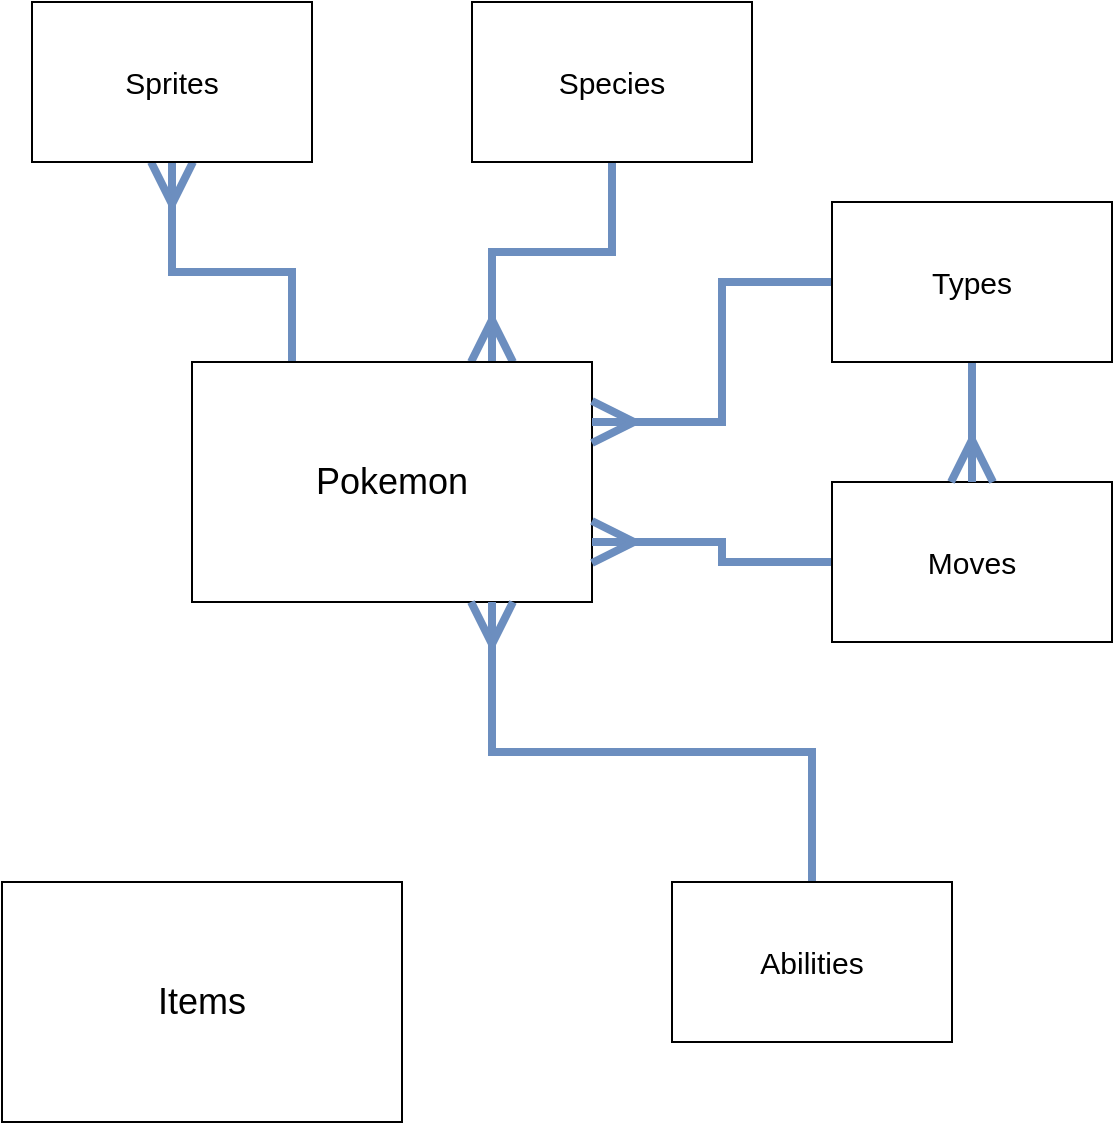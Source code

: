 <mxfile version="16.6.4" type="device"><diagram id="U8_pBxXkffXxcIkjHiEs" name="Page-1"><mxGraphModel dx="1448" dy="808" grid="1" gridSize="10" guides="1" tooltips="1" connect="1" arrows="0" fold="1" page="1" pageScale="1" pageWidth="850" pageHeight="1100" math="0" shadow="0"><root><mxCell id="0"/><mxCell id="1" parent="0"/><mxCell id="lRfS7tjHYNBZvPvsp-ww-13" style="edgeStyle=orthogonalEdgeStyle;rounded=0;orthogonalLoop=1;jettySize=auto;html=1;exitX=0.25;exitY=0;exitDx=0;exitDy=0;entryX=0.5;entryY=1;entryDx=0;entryDy=0;fontSize=15;endArrow=ERmany;endFill=0;endSize=16;strokeWidth=4;fillColor=#dae8fc;strokeColor=#6c8ebf;" edge="1" parent="1" source="lRfS7tjHYNBZvPvsp-ww-3" target="lRfS7tjHYNBZvPvsp-ww-11"><mxGeometry relative="1" as="geometry"/></mxCell><mxCell id="lRfS7tjHYNBZvPvsp-ww-15" style="edgeStyle=orthogonalEdgeStyle;rounded=0;orthogonalLoop=1;jettySize=auto;html=1;exitX=0.5;exitY=1;exitDx=0;exitDy=0;entryX=0.75;entryY=0;entryDx=0;entryDy=0;fontSize=15;endArrow=ERmany;endFill=0;endSize=16;strokeWidth=4;fillColor=#dae8fc;strokeColor=#6c8ebf;" edge="1" parent="1" source="lRfS7tjHYNBZvPvsp-ww-10" target="lRfS7tjHYNBZvPvsp-ww-3"><mxGeometry relative="1" as="geometry"/></mxCell><mxCell id="lRfS7tjHYNBZvPvsp-ww-3" value="&lt;font style=&quot;font-size: 18px&quot;&gt;Pokemon&lt;/font&gt;" style="rounded=0;whiteSpace=wrap;html=1;" vertex="1" parent="1"><mxGeometry x="320" y="220" width="200" height="120" as="geometry"/></mxCell><mxCell id="lRfS7tjHYNBZvPvsp-ww-7" style="edgeStyle=orthogonalEdgeStyle;rounded=0;orthogonalLoop=1;jettySize=auto;html=1;exitX=0.5;exitY=0;exitDx=0;exitDy=0;fontSize=15;strokeWidth=4;endArrow=ERmany;endFill=0;endSize=16;fillColor=#dae8fc;strokeColor=#6c8ebf;entryX=0.75;entryY=1;entryDx=0;entryDy=0;" edge="1" parent="1" source="lRfS7tjHYNBZvPvsp-ww-4" target="lRfS7tjHYNBZvPvsp-ww-3"><mxGeometry relative="1" as="geometry"/></mxCell><mxCell id="lRfS7tjHYNBZvPvsp-ww-4" value="&lt;font style=&quot;font-size: 15px&quot;&gt;Abilities&lt;/font&gt;" style="rounded=0;whiteSpace=wrap;html=1;" vertex="1" parent="1"><mxGeometry x="560" y="480" width="140" height="80" as="geometry"/></mxCell><mxCell id="lRfS7tjHYNBZvPvsp-ww-5" value="&lt;font style=&quot;font-size: 18px&quot;&gt;Items&lt;/font&gt;" style="rounded=0;whiteSpace=wrap;html=1;" vertex="1" parent="1"><mxGeometry x="225" y="480" width="200" height="120" as="geometry"/></mxCell><mxCell id="lRfS7tjHYNBZvPvsp-ww-18" style="edgeStyle=orthogonalEdgeStyle;rounded=0;orthogonalLoop=1;jettySize=auto;html=1;exitX=0;exitY=0.5;exitDx=0;exitDy=0;entryX=1;entryY=0.75;entryDx=0;entryDy=0;fontSize=15;endArrow=ERmany;endFill=0;endSize=16;strokeWidth=4;fillColor=#dae8fc;strokeColor=#6c8ebf;" edge="1" parent="1" source="lRfS7tjHYNBZvPvsp-ww-6" target="lRfS7tjHYNBZvPvsp-ww-3"><mxGeometry relative="1" as="geometry"/></mxCell><mxCell id="lRfS7tjHYNBZvPvsp-ww-6" value="&lt;span style=&quot;font-size: 15px&quot;&gt;Moves&lt;br&gt;&lt;/span&gt;" style="rounded=0;whiteSpace=wrap;html=1;" vertex="1" parent="1"><mxGeometry x="640" y="280" width="140" height="80" as="geometry"/></mxCell><mxCell id="lRfS7tjHYNBZvPvsp-ww-10" value="&lt;font style=&quot;font-size: 15px&quot;&gt;Species&lt;br&gt;&lt;/font&gt;" style="rounded=0;whiteSpace=wrap;html=1;" vertex="1" parent="1"><mxGeometry x="460" y="40" width="140" height="80" as="geometry"/></mxCell><mxCell id="lRfS7tjHYNBZvPvsp-ww-11" value="&lt;font style=&quot;font-size: 15px&quot;&gt;Sprites&lt;/font&gt;" style="rounded=0;whiteSpace=wrap;html=1;" vertex="1" parent="1"><mxGeometry x="240" y="40" width="140" height="80" as="geometry"/></mxCell><mxCell id="lRfS7tjHYNBZvPvsp-ww-21" style="edgeStyle=orthogonalEdgeStyle;rounded=0;orthogonalLoop=1;jettySize=auto;html=1;exitX=0;exitY=0.5;exitDx=0;exitDy=0;entryX=1;entryY=0.25;entryDx=0;entryDy=0;fontSize=15;endArrow=ERmany;endFill=0;endSize=16;strokeWidth=4;fillColor=#dae8fc;strokeColor=#6c8ebf;" edge="1" parent="1" source="lRfS7tjHYNBZvPvsp-ww-19" target="lRfS7tjHYNBZvPvsp-ww-3"><mxGeometry relative="1" as="geometry"/></mxCell><mxCell id="lRfS7tjHYNBZvPvsp-ww-23" style="edgeStyle=orthogonalEdgeStyle;rounded=0;orthogonalLoop=1;jettySize=auto;html=1;exitX=0.5;exitY=1;exitDx=0;exitDy=0;entryX=0.5;entryY=0;entryDx=0;entryDy=0;fontSize=15;endArrow=ERmany;endFill=0;endSize=16;strokeWidth=4;fillColor=#dae8fc;strokeColor=#6c8ebf;" edge="1" parent="1" source="lRfS7tjHYNBZvPvsp-ww-19" target="lRfS7tjHYNBZvPvsp-ww-6"><mxGeometry relative="1" as="geometry"/></mxCell><mxCell id="lRfS7tjHYNBZvPvsp-ww-19" value="&lt;font style=&quot;font-size: 15px&quot;&gt;Types&lt;/font&gt;" style="rounded=0;whiteSpace=wrap;html=1;" vertex="1" parent="1"><mxGeometry x="640" y="140" width="140" height="80" as="geometry"/></mxCell></root></mxGraphModel></diagram></mxfile>